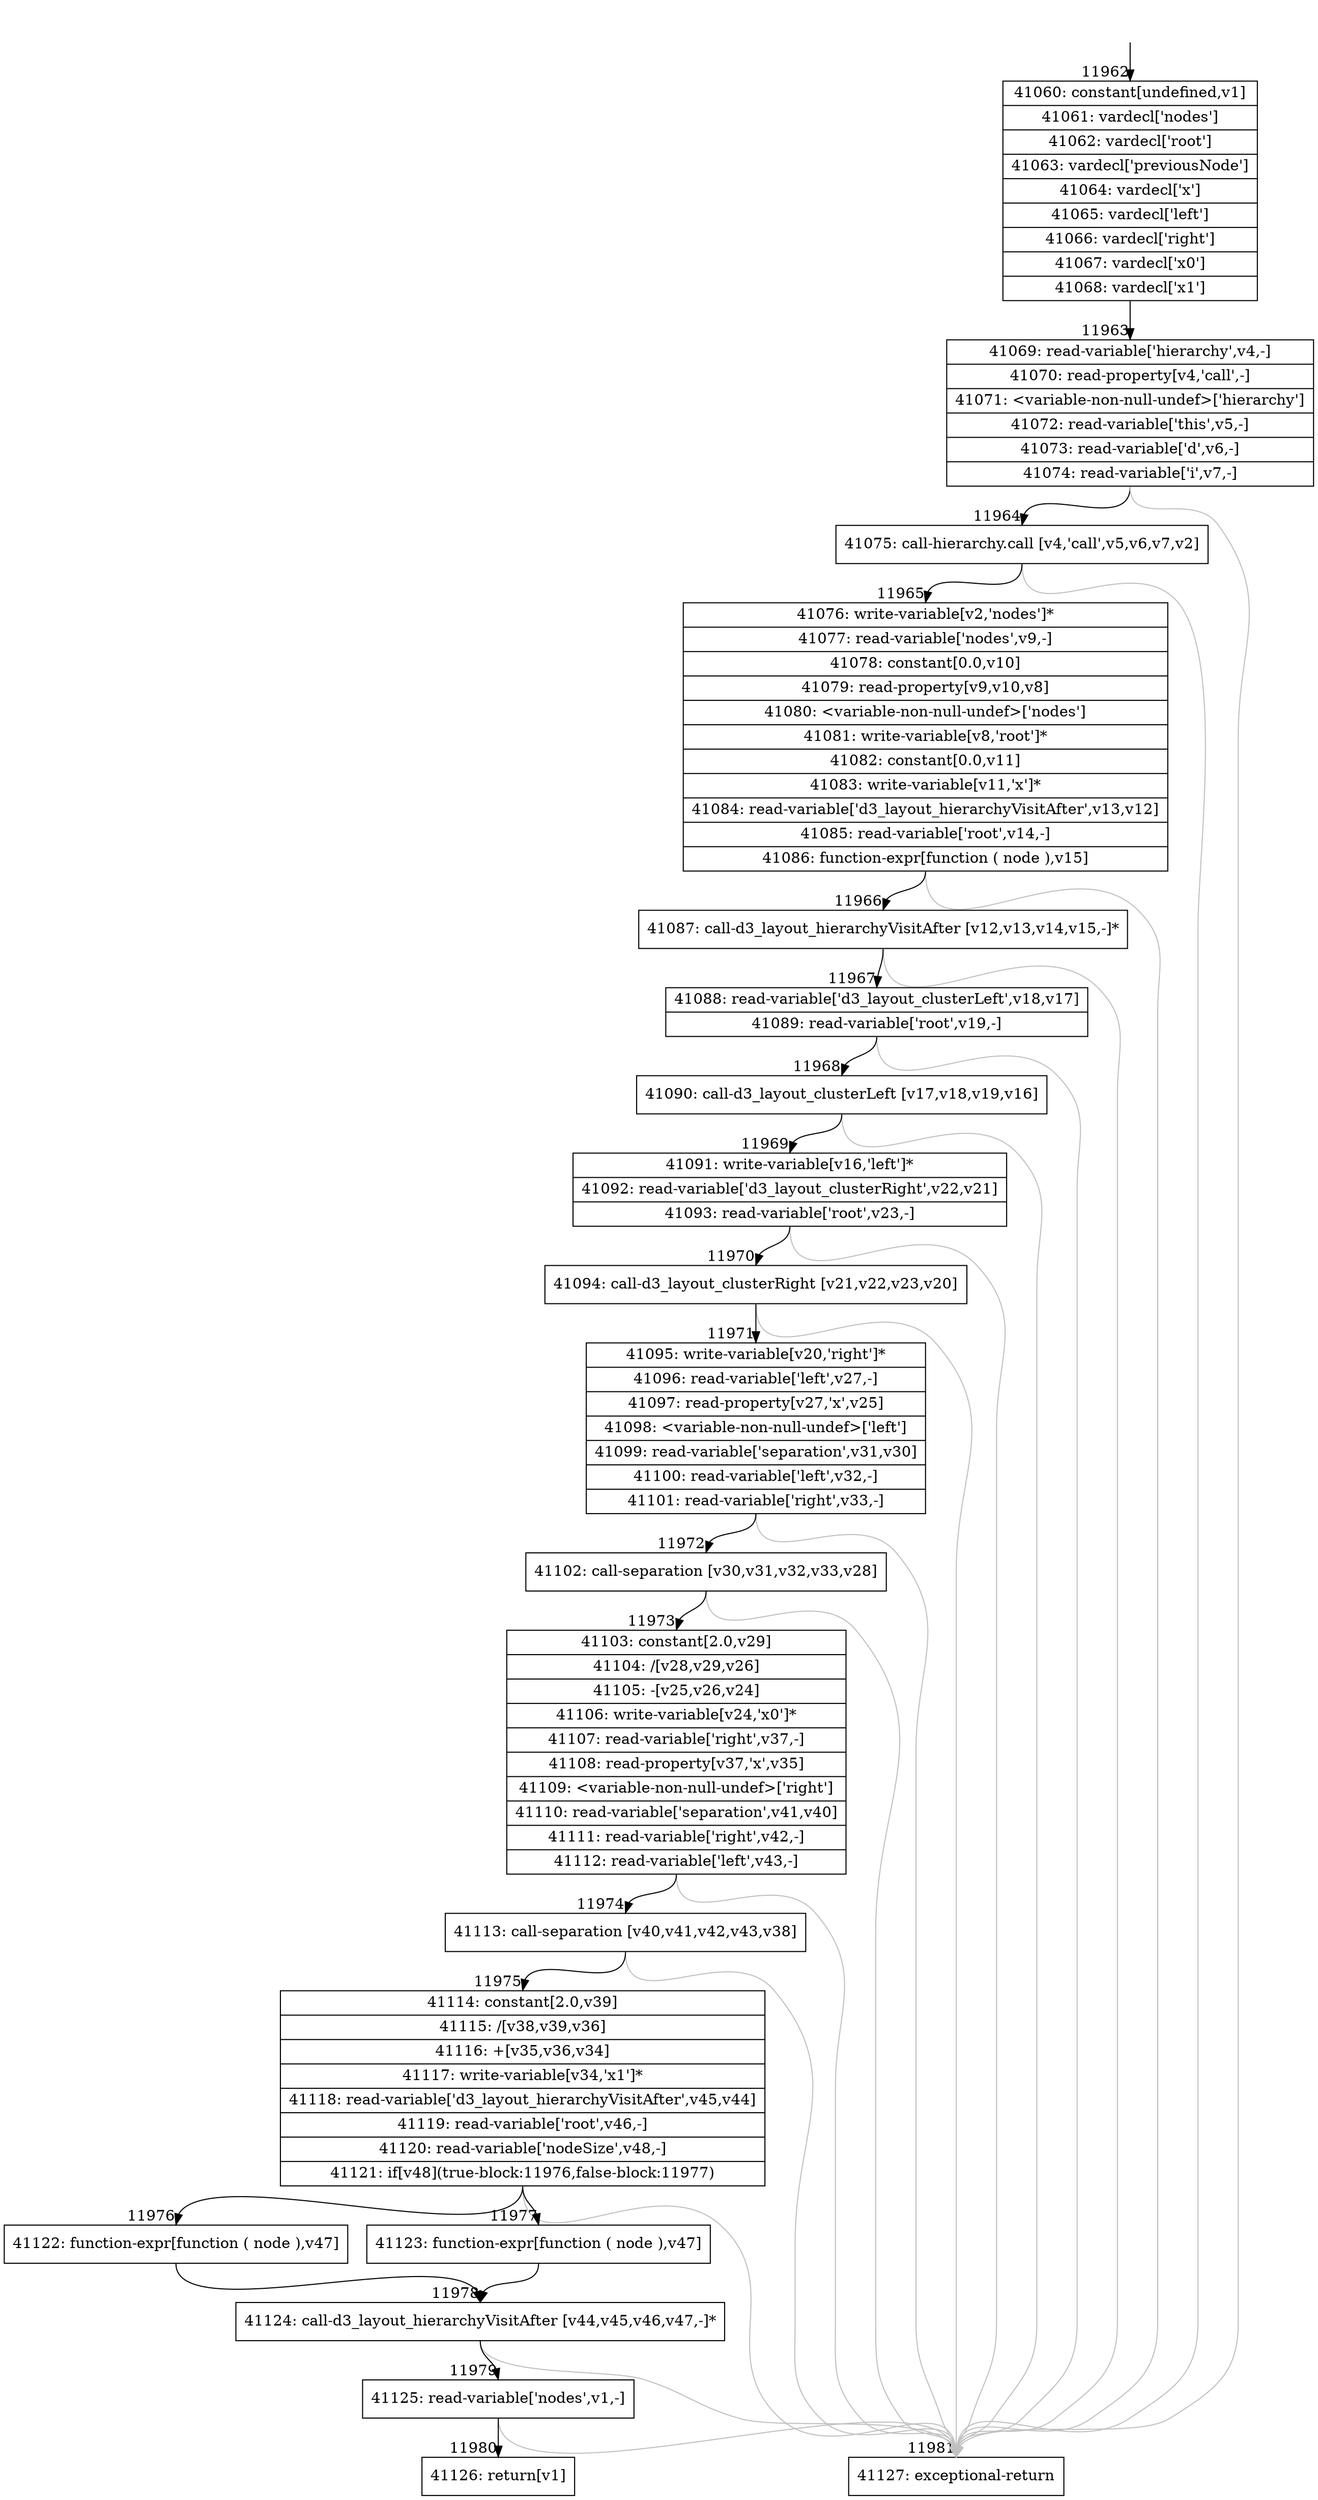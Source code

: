 digraph {
rankdir="TD"
BB_entry1102[shape=none,label=""];
BB_entry1102 -> BB11962 [tailport=s, headport=n, headlabel="    11962"]
BB11962 [shape=record label="{41060: constant[undefined,v1]|41061: vardecl['nodes']|41062: vardecl['root']|41063: vardecl['previousNode']|41064: vardecl['x']|41065: vardecl['left']|41066: vardecl['right']|41067: vardecl['x0']|41068: vardecl['x1']}" ] 
BB11962 -> BB11963 [tailport=s, headport=n, headlabel="      11963"]
BB11963 [shape=record label="{41069: read-variable['hierarchy',v4,-]|41070: read-property[v4,'call',-]|41071: \<variable-non-null-undef\>['hierarchy']|41072: read-variable['this',v5,-]|41073: read-variable['d',v6,-]|41074: read-variable['i',v7,-]}" ] 
BB11963 -> BB11964 [tailport=s, headport=n, headlabel="      11964"]
BB11963 -> BB11981 [tailport=s, headport=n, color=gray, headlabel="      11981"]
BB11964 [shape=record label="{41075: call-hierarchy.call [v4,'call',v5,v6,v7,v2]}" ] 
BB11964 -> BB11965 [tailport=s, headport=n, headlabel="      11965"]
BB11964 -> BB11981 [tailport=s, headport=n, color=gray]
BB11965 [shape=record label="{41076: write-variable[v2,'nodes']*|41077: read-variable['nodes',v9,-]|41078: constant[0.0,v10]|41079: read-property[v9,v10,v8]|41080: \<variable-non-null-undef\>['nodes']|41081: write-variable[v8,'root']*|41082: constant[0.0,v11]|41083: write-variable[v11,'x']*|41084: read-variable['d3_layout_hierarchyVisitAfter',v13,v12]|41085: read-variable['root',v14,-]|41086: function-expr[function ( node ),v15]}" ] 
BB11965 -> BB11966 [tailport=s, headport=n, headlabel="      11966"]
BB11965 -> BB11981 [tailport=s, headport=n, color=gray]
BB11966 [shape=record label="{41087: call-d3_layout_hierarchyVisitAfter [v12,v13,v14,v15,-]*}" ] 
BB11966 -> BB11967 [tailport=s, headport=n, headlabel="      11967"]
BB11966 -> BB11981 [tailport=s, headport=n, color=gray]
BB11967 [shape=record label="{41088: read-variable['d3_layout_clusterLeft',v18,v17]|41089: read-variable['root',v19,-]}" ] 
BB11967 -> BB11968 [tailport=s, headport=n, headlabel="      11968"]
BB11967 -> BB11981 [tailport=s, headport=n, color=gray]
BB11968 [shape=record label="{41090: call-d3_layout_clusterLeft [v17,v18,v19,v16]}" ] 
BB11968 -> BB11969 [tailport=s, headport=n, headlabel="      11969"]
BB11968 -> BB11981 [tailport=s, headport=n, color=gray]
BB11969 [shape=record label="{41091: write-variable[v16,'left']*|41092: read-variable['d3_layout_clusterRight',v22,v21]|41093: read-variable['root',v23,-]}" ] 
BB11969 -> BB11970 [tailport=s, headport=n, headlabel="      11970"]
BB11969 -> BB11981 [tailport=s, headport=n, color=gray]
BB11970 [shape=record label="{41094: call-d3_layout_clusterRight [v21,v22,v23,v20]}" ] 
BB11970 -> BB11971 [tailport=s, headport=n, headlabel="      11971"]
BB11970 -> BB11981 [tailport=s, headport=n, color=gray]
BB11971 [shape=record label="{41095: write-variable[v20,'right']*|41096: read-variable['left',v27,-]|41097: read-property[v27,'x',v25]|41098: \<variable-non-null-undef\>['left']|41099: read-variable['separation',v31,v30]|41100: read-variable['left',v32,-]|41101: read-variable['right',v33,-]}" ] 
BB11971 -> BB11972 [tailport=s, headport=n, headlabel="      11972"]
BB11971 -> BB11981 [tailport=s, headport=n, color=gray]
BB11972 [shape=record label="{41102: call-separation [v30,v31,v32,v33,v28]}" ] 
BB11972 -> BB11973 [tailport=s, headport=n, headlabel="      11973"]
BB11972 -> BB11981 [tailport=s, headport=n, color=gray]
BB11973 [shape=record label="{41103: constant[2.0,v29]|41104: /[v28,v29,v26]|41105: -[v25,v26,v24]|41106: write-variable[v24,'x0']*|41107: read-variable['right',v37,-]|41108: read-property[v37,'x',v35]|41109: \<variable-non-null-undef\>['right']|41110: read-variable['separation',v41,v40]|41111: read-variable['right',v42,-]|41112: read-variable['left',v43,-]}" ] 
BB11973 -> BB11974 [tailport=s, headport=n, headlabel="      11974"]
BB11973 -> BB11981 [tailport=s, headport=n, color=gray]
BB11974 [shape=record label="{41113: call-separation [v40,v41,v42,v43,v38]}" ] 
BB11974 -> BB11975 [tailport=s, headport=n, headlabel="      11975"]
BB11974 -> BB11981 [tailport=s, headport=n, color=gray]
BB11975 [shape=record label="{41114: constant[2.0,v39]|41115: /[v38,v39,v36]|41116: +[v35,v36,v34]|41117: write-variable[v34,'x1']*|41118: read-variable['d3_layout_hierarchyVisitAfter',v45,v44]|41119: read-variable['root',v46,-]|41120: read-variable['nodeSize',v48,-]|41121: if[v48](true-block:11976,false-block:11977)}" ] 
BB11975 -> BB11976 [tailport=s, headport=n, headlabel="      11976"]
BB11975 -> BB11977 [tailport=s, headport=n, headlabel="      11977"]
BB11975 -> BB11981 [tailport=s, headport=n, color=gray]
BB11976 [shape=record label="{41122: function-expr[function ( node ),v47]}" ] 
BB11976 -> BB11978 [tailport=s, headport=n, headlabel="      11978"]
BB11977 [shape=record label="{41123: function-expr[function ( node ),v47]}" ] 
BB11977 -> BB11978 [tailport=s, headport=n]
BB11978 [shape=record label="{41124: call-d3_layout_hierarchyVisitAfter [v44,v45,v46,v47,-]*}" ] 
BB11978 -> BB11979 [tailport=s, headport=n, headlabel="      11979"]
BB11978 -> BB11981 [tailport=s, headport=n, color=gray]
BB11979 [shape=record label="{41125: read-variable['nodes',v1,-]}" ] 
BB11979 -> BB11980 [tailport=s, headport=n, headlabel="      11980"]
BB11979 -> BB11981 [tailport=s, headport=n, color=gray]
BB11980 [shape=record label="{41126: return[v1]}" ] 
BB11981 [shape=record label="{41127: exceptional-return}" ] 
//#$~ 7185
}
